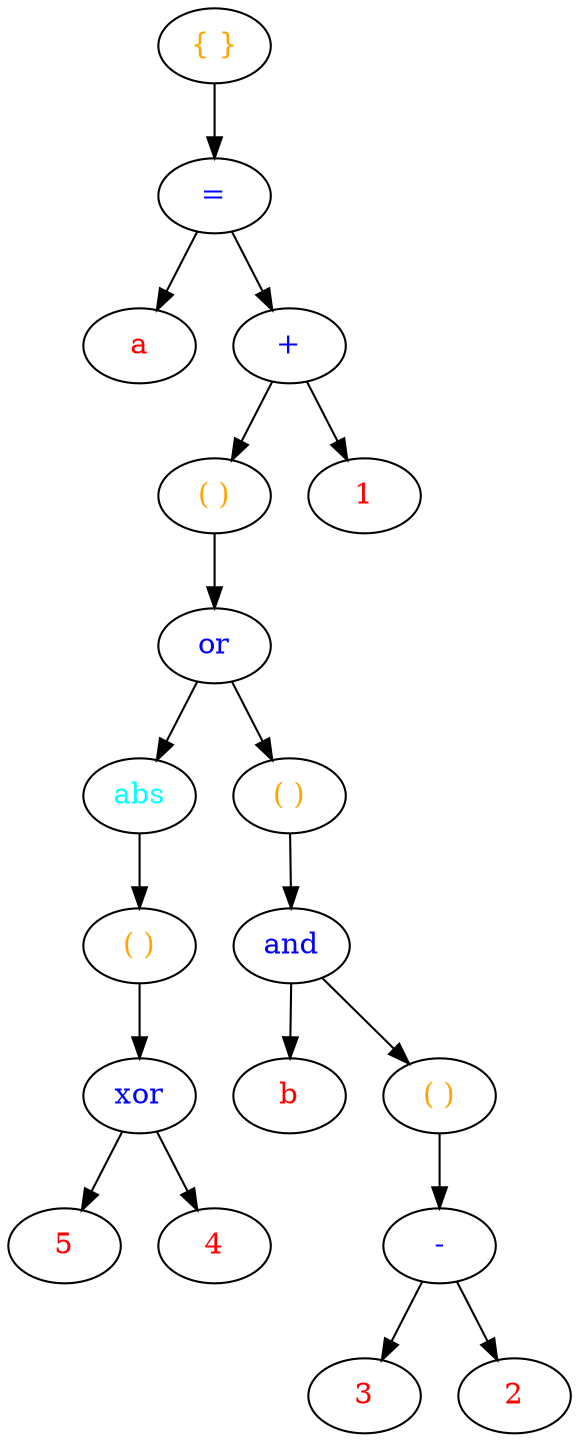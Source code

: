 digraph G {
	"1."->"2.";
	"2."->"4.";
	"2."->"3.";
	"3."->"6.";
	"6."->"7.";
	"7."->"9.";
	"9."->"10.";
	"10."->"11.";
	"11."->"13.";
	"11."->"12.";
	"7."->"8.";
	"8."->"14.";
	"14."->"16.";
	"14."->"15.";
	"15."->"17.";
	"17."->"19.";
	"17."->"18.";
	"3."->"5.";
	"1." [ label=<<font color="orange">{ }</font>> ];
	"10." [ label=<<font color="orange">( )</font>> ];
	"11." [ label=<<font color="blue">xor</font>> ];
	"12." [ label=<<font color="red">4</font>> ];
	"13." [ label=<<font color="red">5</font>> ];
	"14." [ label=<<font color="blue">and</font>> ];
	"15." [ label=<<font color="orange">( )</font>> ];
	"16." [ label=<<font color="red">b</font>> ];
	"17." [ label=<<font color="blue">-</font>> ];
	"18." [ label=<<font color="red">2</font>> ];
	"19." [ label=<<font color="red">3</font>> ];
	"2." [ label=<<font color="blue">=</font>> ];
	"3." [ label=<<font color="blue">+</font>> ];
	"4." [ label=<<font color="red">a</font>> ];
	"5." [ label=<<font color="red">1</font>> ];
	"6." [ label=<<font color="orange">( )</font>> ];
	"7." [ label=<<font color="blue">or</font>> ];
	"8." [ label=<<font color="orange">( )</font>> ];
	"9." [ label=<<font color="cyan">abs</font>> ];

}

